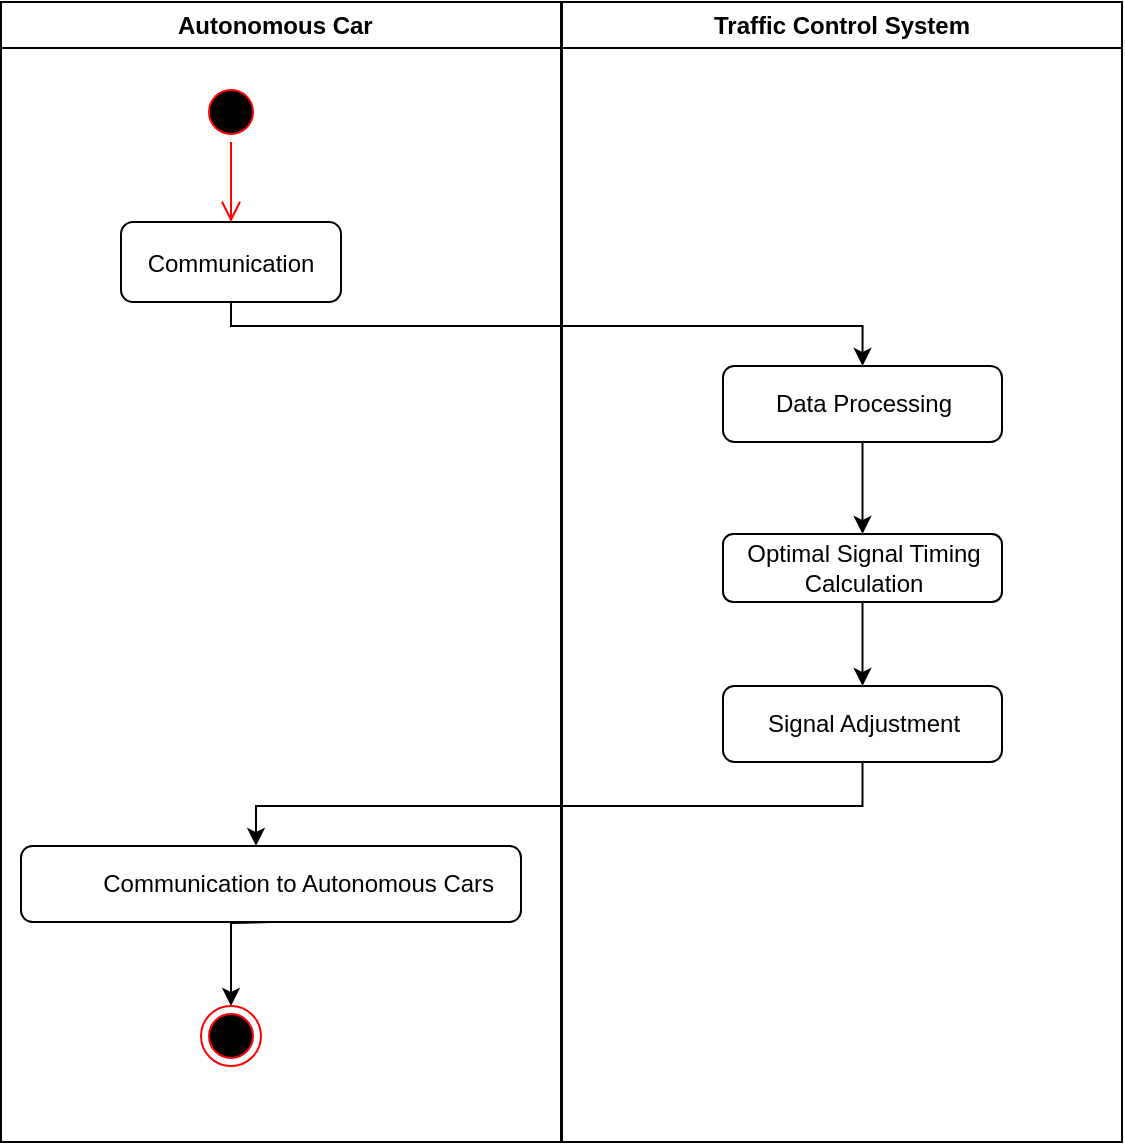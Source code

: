 <mxfile version="22.1.2" type="device">
  <diagram name="Page-1" id="e7e014a7-5840-1c2e-5031-d8a46d1fe8dd">
    <mxGraphModel dx="737" dy="614" grid="1" gridSize="10" guides="1" tooltips="1" connect="1" arrows="1" fold="1" page="1" pageScale="1" pageWidth="1169" pageHeight="826" background="none" math="0" shadow="0">
      <root>
        <mxCell id="0" />
        <mxCell id="1" parent="0" />
        <mxCell id="2" value="Autonomous Car  " style="swimlane;whiteSpace=wrap" parent="1" vertex="1">
          <mxGeometry x="164.5" y="128" width="280" height="570" as="geometry" />
        </mxCell>
        <mxCell id="5" value="" style="ellipse;shape=startState;fillColor=#000000;strokeColor=#ff0000;" parent="2" vertex="1">
          <mxGeometry x="100" y="40" width="30" height="30" as="geometry" />
        </mxCell>
        <mxCell id="6" value="" style="edgeStyle=elbowEdgeStyle;elbow=horizontal;verticalAlign=bottom;endArrow=open;endSize=8;strokeColor=#FF0000;endFill=1;rounded=0" parent="2" source="5" target="7" edge="1">
          <mxGeometry x="100" y="40" as="geometry">
            <mxPoint x="115" y="110" as="targetPoint" />
          </mxGeometry>
        </mxCell>
        <mxCell id="7" value="Communication" style="rounded=1;" parent="2" vertex="1">
          <mxGeometry x="60" y="110" width="110" height="40" as="geometry" />
        </mxCell>
        <mxCell id="l6HEcgEsuRLhXwafiHVK-50" style="edgeStyle=orthogonalEdgeStyle;rounded=0;orthogonalLoop=1;jettySize=auto;html=1;entryX=0.5;entryY=0;entryDx=0;entryDy=0;" edge="1" parent="2" target="l6HEcgEsuRLhXwafiHVK-49">
          <mxGeometry relative="1" as="geometry">
            <mxPoint x="135.5" y="460" as="sourcePoint" />
          </mxGeometry>
        </mxCell>
        <mxCell id="l6HEcgEsuRLhXwafiHVK-44" value="&lt;span style=&quot;white-space: pre;&quot;&gt;&#x9;&lt;/span&gt;Communication to Autonomous Cars" style="rounded=1;whiteSpace=wrap;html=1;" vertex="1" parent="2">
          <mxGeometry x="10" y="422" width="250" height="38" as="geometry" />
        </mxCell>
        <mxCell id="l6HEcgEsuRLhXwafiHVK-49" value="" style="ellipse;html=1;shape=endState;fillColor=#000000;strokeColor=#ff0000;" vertex="1" parent="2">
          <mxGeometry x="100" y="502" width="30" height="30" as="geometry" />
        </mxCell>
        <mxCell id="3" value="Traffic Control System" style="swimlane;whiteSpace=wrap" parent="1" vertex="1">
          <mxGeometry x="445" y="128" width="280" height="570" as="geometry" />
        </mxCell>
        <mxCell id="l6HEcgEsuRLhXwafiHVK-46" style="edgeStyle=orthogonalEdgeStyle;rounded=0;orthogonalLoop=1;jettySize=auto;html=1;entryX=0.5;entryY=0;entryDx=0;entryDy=0;" edge="1" parent="3" source="l6HEcgEsuRLhXwafiHVK-41" target="l6HEcgEsuRLhXwafiHVK-42">
          <mxGeometry relative="1" as="geometry" />
        </mxCell>
        <mxCell id="l6HEcgEsuRLhXwafiHVK-41" value="Data Processing" style="rounded=1;whiteSpace=wrap;html=1;" vertex="1" parent="3">
          <mxGeometry x="80.5" y="182" width="139.5" height="38" as="geometry" />
        </mxCell>
        <mxCell id="l6HEcgEsuRLhXwafiHVK-43" value="Signal Adjustment" style="rounded=1;whiteSpace=wrap;html=1;" vertex="1" parent="3">
          <mxGeometry x="80.5" y="342" width="139.5" height="38" as="geometry" />
        </mxCell>
        <mxCell id="l6HEcgEsuRLhXwafiHVK-47" style="edgeStyle=orthogonalEdgeStyle;rounded=0;orthogonalLoop=1;jettySize=auto;html=1;entryX=0.5;entryY=0;entryDx=0;entryDy=0;" edge="1" parent="3" source="l6HEcgEsuRLhXwafiHVK-42" target="l6HEcgEsuRLhXwafiHVK-43">
          <mxGeometry relative="1" as="geometry" />
        </mxCell>
        <mxCell id="l6HEcgEsuRLhXwafiHVK-42" value="Optimal Signal Timing Calculation" style="rounded=1;whiteSpace=wrap;html=1;" vertex="1" parent="3">
          <mxGeometry x="80.5" y="266" width="139.5" height="34" as="geometry" />
        </mxCell>
        <mxCell id="l6HEcgEsuRLhXwafiHVK-45" style="edgeStyle=orthogonalEdgeStyle;rounded=0;orthogonalLoop=1;jettySize=auto;html=1;entryX=0.5;entryY=0;entryDx=0;entryDy=0;" edge="1" parent="1" source="7" target="l6HEcgEsuRLhXwafiHVK-41">
          <mxGeometry relative="1" as="geometry">
            <Array as="points">
              <mxPoint x="280" y="290" />
            </Array>
          </mxGeometry>
        </mxCell>
        <mxCell id="l6HEcgEsuRLhXwafiHVK-48" style="edgeStyle=orthogonalEdgeStyle;rounded=0;orthogonalLoop=1;jettySize=auto;html=1;" edge="1" parent="1" source="l6HEcgEsuRLhXwafiHVK-43" target="l6HEcgEsuRLhXwafiHVK-44">
          <mxGeometry relative="1" as="geometry">
            <Array as="points">
              <mxPoint x="595" y="530" />
              <mxPoint x="292" y="530" />
            </Array>
          </mxGeometry>
        </mxCell>
      </root>
    </mxGraphModel>
  </diagram>
</mxfile>

